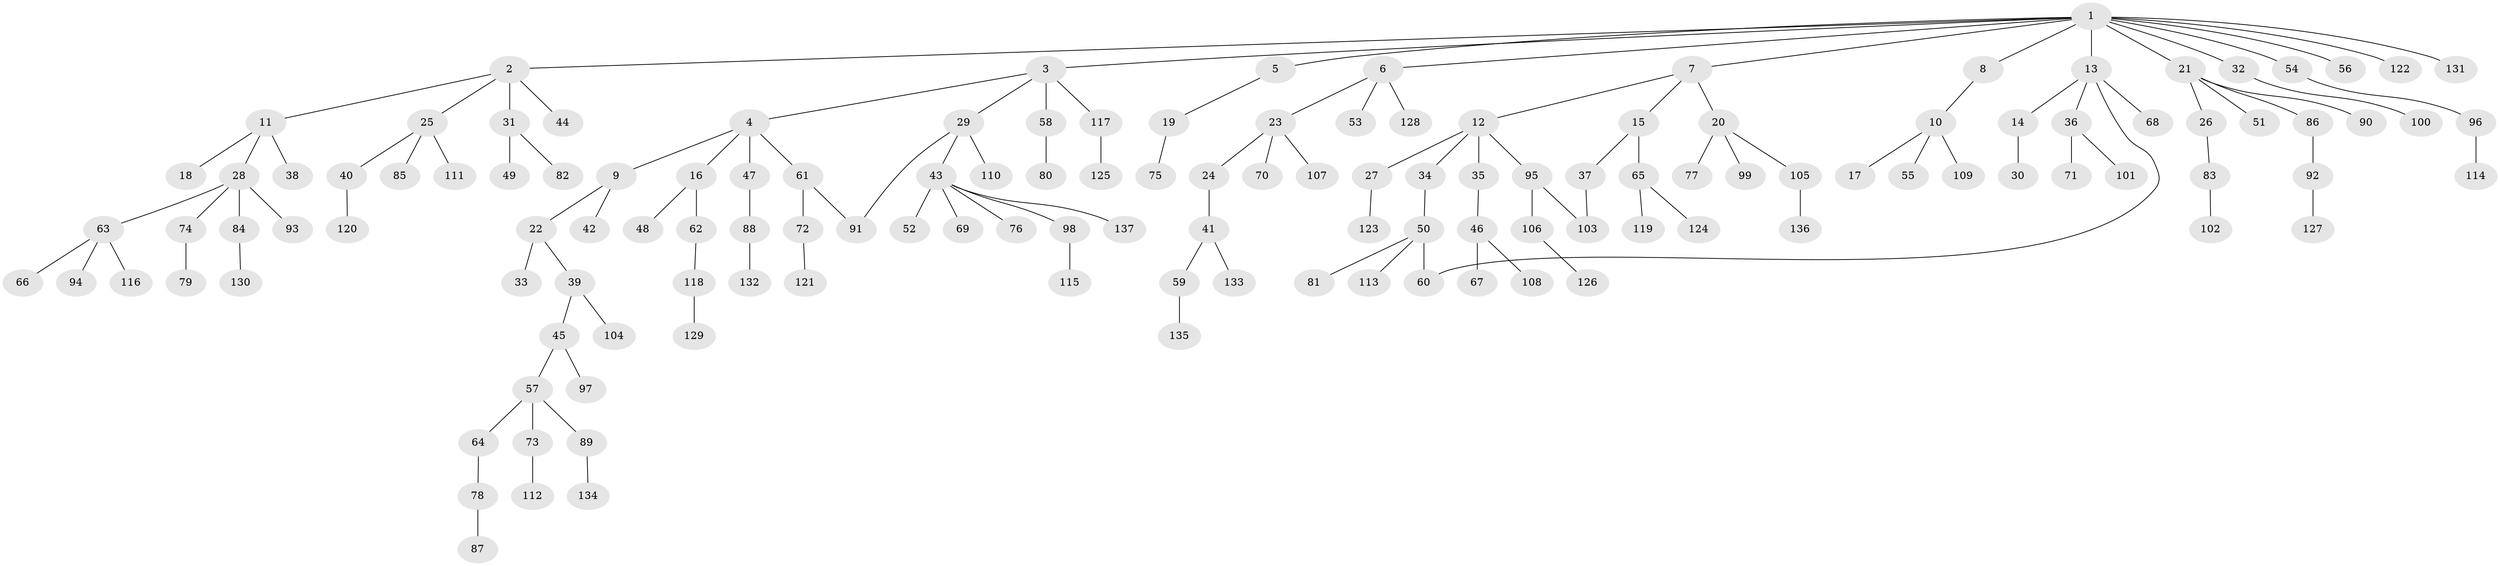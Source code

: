 // Generated by graph-tools (version 1.1) at 2025/10/02/27/25 16:10:53]
// undirected, 137 vertices, 139 edges
graph export_dot {
graph [start="1"]
  node [color=gray90,style=filled];
  1;
  2;
  3;
  4;
  5;
  6;
  7;
  8;
  9;
  10;
  11;
  12;
  13;
  14;
  15;
  16;
  17;
  18;
  19;
  20;
  21;
  22;
  23;
  24;
  25;
  26;
  27;
  28;
  29;
  30;
  31;
  32;
  33;
  34;
  35;
  36;
  37;
  38;
  39;
  40;
  41;
  42;
  43;
  44;
  45;
  46;
  47;
  48;
  49;
  50;
  51;
  52;
  53;
  54;
  55;
  56;
  57;
  58;
  59;
  60;
  61;
  62;
  63;
  64;
  65;
  66;
  67;
  68;
  69;
  70;
  71;
  72;
  73;
  74;
  75;
  76;
  77;
  78;
  79;
  80;
  81;
  82;
  83;
  84;
  85;
  86;
  87;
  88;
  89;
  90;
  91;
  92;
  93;
  94;
  95;
  96;
  97;
  98;
  99;
  100;
  101;
  102;
  103;
  104;
  105;
  106;
  107;
  108;
  109;
  110;
  111;
  112;
  113;
  114;
  115;
  116;
  117;
  118;
  119;
  120;
  121;
  122;
  123;
  124;
  125;
  126;
  127;
  128;
  129;
  130;
  131;
  132;
  133;
  134;
  135;
  136;
  137;
  1 -- 2;
  1 -- 3;
  1 -- 5;
  1 -- 6;
  1 -- 7;
  1 -- 8;
  1 -- 13;
  1 -- 21;
  1 -- 32;
  1 -- 54;
  1 -- 56;
  1 -- 122;
  1 -- 131;
  2 -- 11;
  2 -- 25;
  2 -- 31;
  2 -- 44;
  3 -- 4;
  3 -- 29;
  3 -- 58;
  3 -- 117;
  4 -- 9;
  4 -- 16;
  4 -- 47;
  4 -- 61;
  5 -- 19;
  6 -- 23;
  6 -- 53;
  6 -- 128;
  7 -- 12;
  7 -- 15;
  7 -- 20;
  8 -- 10;
  9 -- 22;
  9 -- 42;
  10 -- 17;
  10 -- 55;
  10 -- 109;
  11 -- 18;
  11 -- 28;
  11 -- 38;
  12 -- 27;
  12 -- 34;
  12 -- 35;
  12 -- 95;
  13 -- 14;
  13 -- 36;
  13 -- 60;
  13 -- 68;
  14 -- 30;
  15 -- 37;
  15 -- 65;
  16 -- 48;
  16 -- 62;
  19 -- 75;
  20 -- 77;
  20 -- 99;
  20 -- 105;
  21 -- 26;
  21 -- 51;
  21 -- 86;
  21 -- 90;
  22 -- 33;
  22 -- 39;
  23 -- 24;
  23 -- 70;
  23 -- 107;
  24 -- 41;
  25 -- 40;
  25 -- 85;
  25 -- 111;
  26 -- 83;
  27 -- 123;
  28 -- 63;
  28 -- 74;
  28 -- 84;
  28 -- 93;
  29 -- 43;
  29 -- 110;
  29 -- 91;
  31 -- 49;
  31 -- 82;
  32 -- 100;
  34 -- 50;
  35 -- 46;
  36 -- 71;
  36 -- 101;
  37 -- 103;
  39 -- 45;
  39 -- 104;
  40 -- 120;
  41 -- 59;
  41 -- 133;
  43 -- 52;
  43 -- 69;
  43 -- 76;
  43 -- 98;
  43 -- 137;
  45 -- 57;
  45 -- 97;
  46 -- 67;
  46 -- 108;
  47 -- 88;
  50 -- 81;
  50 -- 113;
  50 -- 60;
  54 -- 96;
  57 -- 64;
  57 -- 73;
  57 -- 89;
  58 -- 80;
  59 -- 135;
  61 -- 72;
  61 -- 91;
  62 -- 118;
  63 -- 66;
  63 -- 94;
  63 -- 116;
  64 -- 78;
  65 -- 119;
  65 -- 124;
  72 -- 121;
  73 -- 112;
  74 -- 79;
  78 -- 87;
  83 -- 102;
  84 -- 130;
  86 -- 92;
  88 -- 132;
  89 -- 134;
  92 -- 127;
  95 -- 103;
  95 -- 106;
  96 -- 114;
  98 -- 115;
  105 -- 136;
  106 -- 126;
  117 -- 125;
  118 -- 129;
}
